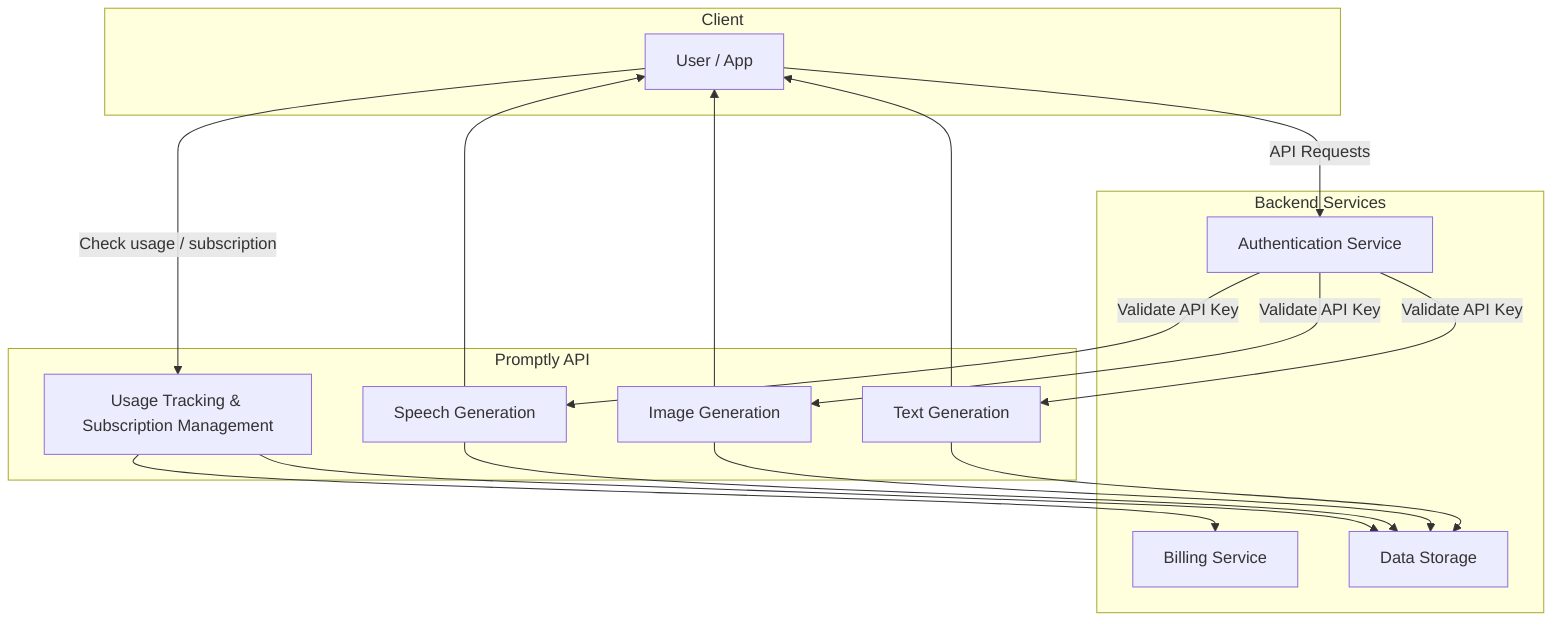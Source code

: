 flowchart TD
    subgraph Client
        A[User / App]
    end

    subgraph Promptly API
        B[Text Generation]
        C[Image Generation]
        D[Speech Generation]
        E[Usage Tracking & Subscription Management]
    end

    subgraph Backend Services
        F[Authentication Service]
        G[Billing Service]
        H[Data Storage]
    end

    A -->|API Requests| F
    F -->|Validate API Key| B
    F -->|Validate API Key| C
    F -->|Validate API Key| D
    B --> H
    C --> H
    D --> H
    B --> A
    C --> A
    D --> A
    A -->|Check usage / subscription| E
    E --> G
    E --> H